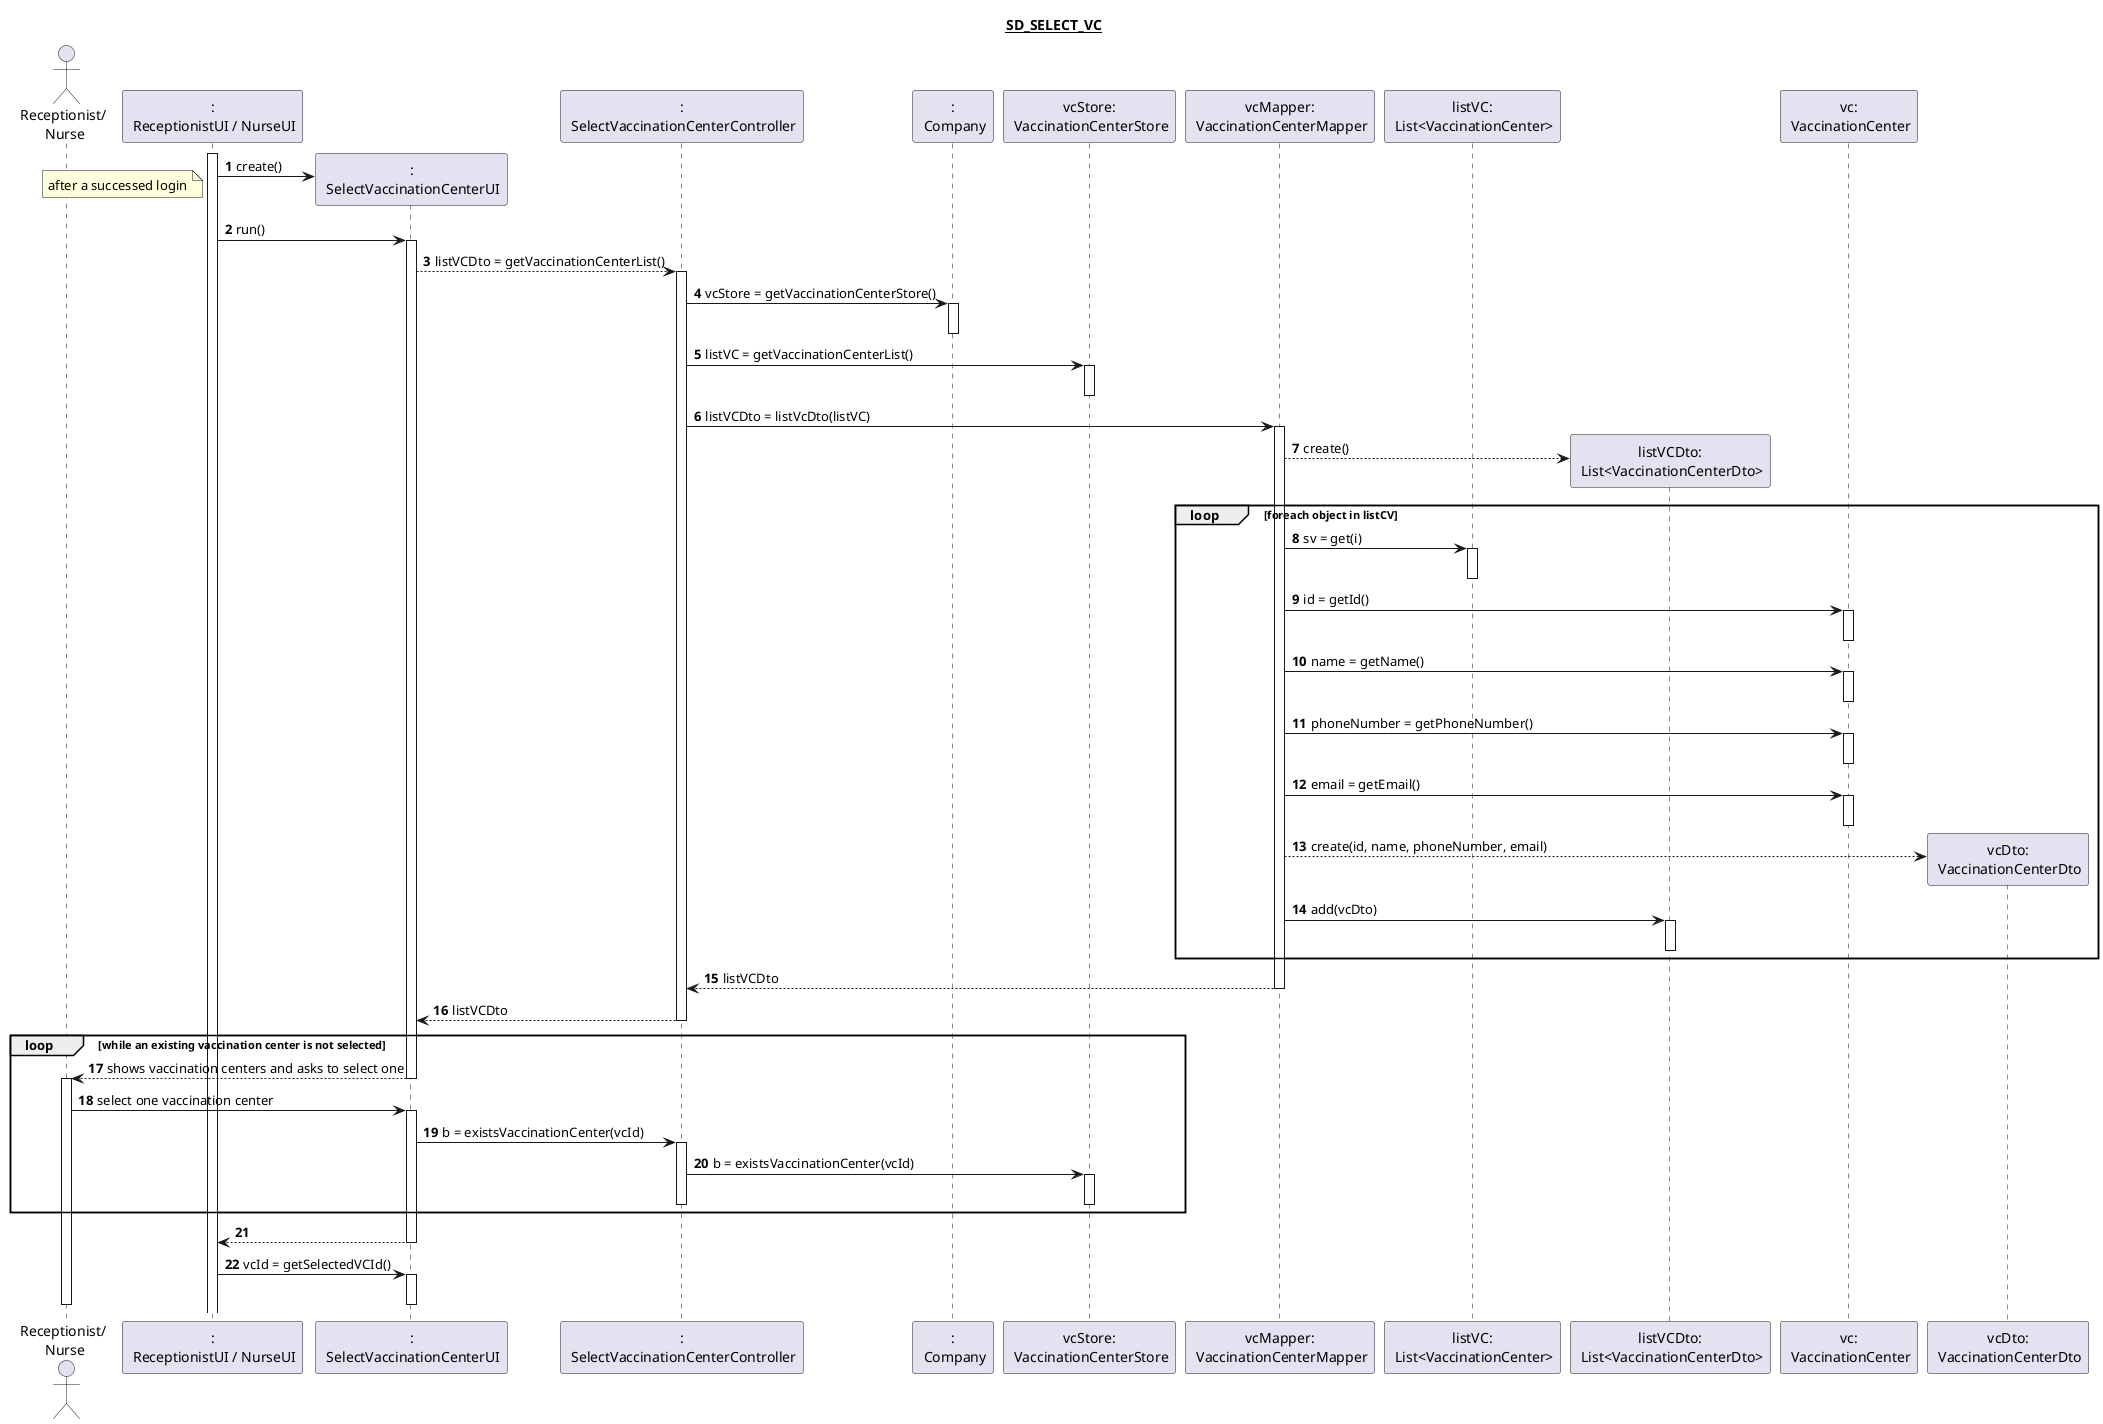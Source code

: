 @startuml
autonumber

title
<u>SD_SELECT_VC</u>
end title

actor "Receptionist/\n Nurse" as RN

participant ":\n ReceptionistUI / NurseUI" as AUI
participant ":\n SelectVaccinationCenterUI" as SVCUI
participant ":\n SelectVaccinationCenterController" as CTRL
participant ":\n Company" as CMP
participant "vcStore:\n VaccinationCenterStore" as VCS
participant "vcMapper:\n VaccinationCenterMapper" as VCM
participant "listVC:\n List<VaccinationCenter>"  as LVC
participant "listVCDto:\n List<VaccinationCenterDto>"  as LVCD
participant "vc:\n VaccinationCenter" as VC
participant "vcDto:\n VaccinationCenterDto" as VCD

activate AUI
AUI -> SVCUI** : create()
note left: after a successed login
AUI -> SVCUI : run()

activate SVCUI
SVCUI --> CTRL : listVCDto = getVaccinationCenterList()
activate CTRL
CTRL -> CMP : vcStore = getVaccinationCenterStore()
activate CMP
deactivate CMP

CTRL -> VCS : listVC = getVaccinationCenterList()
activate VCS
deactivate VCS
CTRL -> VCM : listVCDto = listVcDto(listVC)
activate VCM
VCM --> LVCD** : create()

loop foreach object in listCV

VCM -> LVC : sv = get(i)
activate LVC
deactivate LVC

VCM -> VC : id = getId()
activate VC
deactivate VC

VCM -> VC : name = getName()
activate VC
deactivate VC

VCM -> VC : phoneNumber = getPhoneNumber()
activate VC
deactivate VC

VCM -> VC : email = getEmail()
activate VC
deactivate VC

VCM --> VCD** : create(id, name, phoneNumber, email)

VCM -> LVCD : add(vcDto)
activate LVCD
deactivate LVCD

end loop
CTRL <-- VCM : listVCDto
deactivate VCM

SVCUI <-- CTRL : listVCDto
deactivate CTRL



loop while an existing vaccination center is not selected
SVCUI --> RN : shows vaccination centers and asks to select one
deactivate SVCUI
activate RN

RN -> SVCUI : select one vaccination center
activate SVCUI
SVCUI -> CTRL : b = existsVaccinationCenter(vcId)
activate CTRL

CTRL -> VCS : b = existsVaccinationCenter(vcId)
activate VCS
deactivate CTRL
deactivate VCS
end loop

SVCUI --> AUI :
deactivate SVCUI

AUI -> SVCUI : vcId = getSelectedVCId()
activate SVCUI
deactivate RN
deactivate SVCUI

@enduml